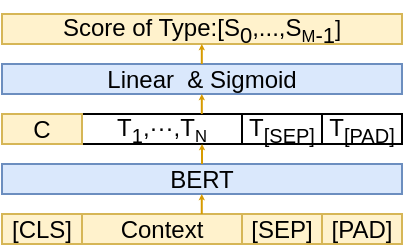 <mxfile version="21.3.2" type="github">
  <diagram id="C5RBs43oDa-KdzZeNtuy" name="Page-1">
    <mxGraphModel dx="478" dy="236" grid="1" gridSize="5" guides="1" tooltips="1" connect="1" arrows="1" fold="1" page="1" pageScale="1" pageWidth="827" pageHeight="1169" math="0" shadow="0">
      <root>
        <mxCell id="WIyWlLk6GJQsqaUBKTNV-0" />
        <mxCell id="WIyWlLk6GJQsqaUBKTNV-1" parent="WIyWlLk6GJQsqaUBKTNV-0" />
        <mxCell id="_VV0f_DspYwgRSVay0vz-25" value="[CLS]" style="rounded=0;whiteSpace=wrap;html=1;fillColor=#fff2cc;strokeColor=#d6b656;" vertex="1" parent="WIyWlLk6GJQsqaUBKTNV-1">
          <mxGeometry x="340" y="815" width="40" height="15" as="geometry" />
        </mxCell>
        <mxCell id="_VV0f_DspYwgRSVay0vz-26" value="[PAD]" style="rounded=0;whiteSpace=wrap;html=1;fillColor=#fff2cc;strokeColor=#d6b656;" vertex="1" parent="WIyWlLk6GJQsqaUBKTNV-1">
          <mxGeometry x="500" y="815" width="40" height="15" as="geometry" />
        </mxCell>
        <mxCell id="_VV0f_DspYwgRSVay0vz-28" value="BERT" style="rounded=0;whiteSpace=wrap;html=1;fillColor=#dae8fc;strokeColor=#6c8ebf;" vertex="1" parent="WIyWlLk6GJQsqaUBKTNV-1">
          <mxGeometry x="340" y="790" width="200" height="15" as="geometry" />
        </mxCell>
        <mxCell id="_VV0f_DspYwgRSVay0vz-29" value="Linear&amp;nbsp; &amp;amp; Sigmoid" style="rounded=0;whiteSpace=wrap;html=1;fillColor=#dae8fc;strokeColor=#6c8ebf;" vertex="1" parent="WIyWlLk6GJQsqaUBKTNV-1">
          <mxGeometry x="340" y="740" width="200" height="15" as="geometry" />
        </mxCell>
        <mxCell id="_VV0f_DspYwgRSVay0vz-30" value="Context" style="rounded=0;whiteSpace=wrap;html=1;fillColor=#fff2cc;strokeColor=#d6b656;" vertex="1" parent="WIyWlLk6GJQsqaUBKTNV-1">
          <mxGeometry x="380" y="815" width="80" height="15" as="geometry" />
        </mxCell>
        <mxCell id="_VV0f_DspYwgRSVay0vz-31" value="[SEP]" style="rounded=0;whiteSpace=wrap;html=1;fillColor=#fff2cc;strokeColor=#d6b656;" vertex="1" parent="WIyWlLk6GJQsqaUBKTNV-1">
          <mxGeometry x="460" y="815" width="40" height="15" as="geometry" />
        </mxCell>
        <mxCell id="_VV0f_DspYwgRSVay0vz-37" value="T&lt;sub&gt;1&lt;/sub&gt;,···,T&lt;span style=&quot;font-size: 10px;&quot;&gt;&lt;sub&gt;N&lt;/sub&gt;&lt;/span&gt;" style="rounded=0;whiteSpace=wrap;html=1;" vertex="1" parent="WIyWlLk6GJQsqaUBKTNV-1">
          <mxGeometry x="380" y="765" width="80" height="15" as="geometry" />
        </mxCell>
        <mxCell id="_VV0f_DspYwgRSVay0vz-38" value="C" style="rounded=0;whiteSpace=wrap;html=1;fillColor=#fff2cc;strokeColor=#d6b656;" vertex="1" parent="WIyWlLk6GJQsqaUBKTNV-1">
          <mxGeometry x="340" y="765" width="40" height="15" as="geometry" />
        </mxCell>
        <mxCell id="_VV0f_DspYwgRSVay0vz-39" value="T&lt;sub style=&quot;border-color: var(--border-color);&quot;&gt;[PAD]&lt;/sub&gt;" style="rounded=0;whiteSpace=wrap;html=1;" vertex="1" parent="WIyWlLk6GJQsqaUBKTNV-1">
          <mxGeometry x="500" y="765" width="40" height="15" as="geometry" />
        </mxCell>
        <mxCell id="_VV0f_DspYwgRSVay0vz-42" value="T&lt;sub&gt;[SEP]&lt;/sub&gt;" style="rounded=0;whiteSpace=wrap;html=1;" vertex="1" parent="WIyWlLk6GJQsqaUBKTNV-1">
          <mxGeometry x="460" y="765" width="40" height="15" as="geometry" />
        </mxCell>
        <mxCell id="_VV0f_DspYwgRSVay0vz-84" value="&lt;p style=&quot;line-height: 0%;&quot;&gt;&lt;font style=&quot;font-size: 12px;&quot;&gt;Score of Type:[S&lt;sub style=&quot;font-size: 11px;&quot;&gt;0&lt;/sub&gt;,...,S&lt;/font&gt;&lt;font style=&quot;font-size: 10px;&quot;&gt;&lt;sub&gt;M&lt;/sub&gt;&lt;/font&gt;&lt;font style=&quot;&quot;&gt;&lt;sub style=&quot;font-size: 11px;&quot;&gt;-1&lt;/sub&gt;&lt;span style=&quot;font-size: 11px;&quot;&gt;]&lt;br style=&quot;font-size: 11px;&quot;&gt;&lt;/span&gt;&lt;br&gt;&lt;/font&gt;&lt;/p&gt;" style="rounded=0;whiteSpace=wrap;html=1;fillColor=#fff2cc;strokeColor=#d6b656;" vertex="1" parent="WIyWlLk6GJQsqaUBKTNV-1">
          <mxGeometry x="340" y="715" width="200" height="15" as="geometry" />
        </mxCell>
        <mxCell id="_VV0f_DspYwgRSVay0vz-103" value="" style="endArrow=classic;html=1;rounded=0;endWidth=15.172;strokeWidth=1;shadow=0;strokeColor=#d79b00;fillColor=#ffe6cc;endSize=0;startSize=6;" edge="1" parent="WIyWlLk6GJQsqaUBKTNV-1">
          <mxGeometry width="50" height="50" relative="1" as="geometry">
            <mxPoint x="439.9" y="740" as="sourcePoint" />
            <mxPoint x="439.9" y="730" as="targetPoint" />
            <Array as="points">
              <mxPoint x="439.9" y="730" />
            </Array>
          </mxGeometry>
        </mxCell>
        <mxCell id="_VV0f_DspYwgRSVay0vz-105" value="" style="endArrow=classic;html=1;rounded=0;endWidth=15.172;strokeWidth=1;shadow=0;strokeColor=#d79b00;fillColor=#ffe6cc;endSize=0;startSize=6;" edge="1" parent="WIyWlLk6GJQsqaUBKTNV-1">
          <mxGeometry width="50" height="50" relative="1" as="geometry">
            <mxPoint x="439.9" y="765" as="sourcePoint" />
            <mxPoint x="439.9" y="755" as="targetPoint" />
            <Array as="points">
              <mxPoint x="439.9" y="755" />
            </Array>
          </mxGeometry>
        </mxCell>
        <mxCell id="_VV0f_DspYwgRSVay0vz-106" value="" style="endArrow=classic;html=1;rounded=0;endWidth=15.172;strokeWidth=1;shadow=0;strokeColor=#d79b00;fillColor=#ffe6cc;endSize=0;startSize=6;" edge="1" parent="WIyWlLk6GJQsqaUBKTNV-1">
          <mxGeometry width="50" height="50" relative="1" as="geometry">
            <mxPoint x="440" y="790" as="sourcePoint" />
            <mxPoint x="440.0" y="780" as="targetPoint" />
            <Array as="points">
              <mxPoint x="440.0" y="780" />
            </Array>
          </mxGeometry>
        </mxCell>
        <mxCell id="_VV0f_DspYwgRSVay0vz-107" value="" style="endArrow=classic;html=1;rounded=0;endWidth=15.172;strokeWidth=1;shadow=0;strokeColor=#d79b00;fillColor=#ffe6cc;endSize=0;startSize=6;" edge="1" parent="WIyWlLk6GJQsqaUBKTNV-1">
          <mxGeometry width="50" height="50" relative="1" as="geometry">
            <mxPoint x="439.88" y="815" as="sourcePoint" />
            <mxPoint x="439.88" y="805" as="targetPoint" />
            <Array as="points">
              <mxPoint x="439.88" y="805" />
            </Array>
          </mxGeometry>
        </mxCell>
      </root>
    </mxGraphModel>
  </diagram>
</mxfile>
